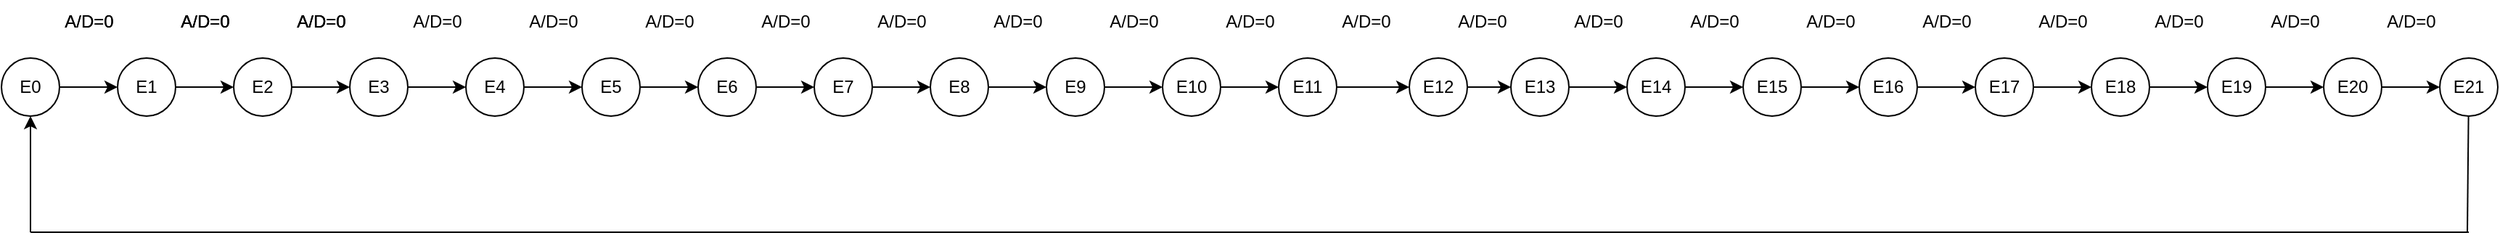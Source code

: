 <mxfile version="20.5.3" type="github">
  <diagram id="IYc-EeCkCWbLkypRfb7z" name="Page-1">
    <mxGraphModel dx="2302" dy="1273" grid="1" gridSize="10" guides="1" tooltips="1" connect="1" arrows="1" fold="1" page="1" pageScale="1" pageWidth="2339" pageHeight="3300" math="0" shadow="0">
      <root>
        <mxCell id="0" />
        <mxCell id="1" parent="0" />
        <mxCell id="dCmdMeFQFRfdLefA6usg-4" value="" style="edgeStyle=orthogonalEdgeStyle;rounded=0;orthogonalLoop=1;jettySize=auto;html=1;" edge="1" parent="1" source="dCmdMeFQFRfdLefA6usg-2" target="dCmdMeFQFRfdLefA6usg-3">
          <mxGeometry relative="1" as="geometry" />
        </mxCell>
        <mxCell id="dCmdMeFQFRfdLefA6usg-2" value="E0" style="ellipse;whiteSpace=wrap;html=1;aspect=fixed;" vertex="1" parent="1">
          <mxGeometry x="120" y="400" width="40" height="40" as="geometry" />
        </mxCell>
        <mxCell id="dCmdMeFQFRfdLefA6usg-6" value="" style="edgeStyle=orthogonalEdgeStyle;rounded=0;orthogonalLoop=1;jettySize=auto;html=1;" edge="1" parent="1" source="dCmdMeFQFRfdLefA6usg-3" target="dCmdMeFQFRfdLefA6usg-5">
          <mxGeometry relative="1" as="geometry" />
        </mxCell>
        <mxCell id="dCmdMeFQFRfdLefA6usg-3" value="E1" style="ellipse;whiteSpace=wrap;html=1;aspect=fixed;" vertex="1" parent="1">
          <mxGeometry x="200" y="400" width="40" height="40" as="geometry" />
        </mxCell>
        <mxCell id="dCmdMeFQFRfdLefA6usg-8" value="" style="edgeStyle=orthogonalEdgeStyle;rounded=0;orthogonalLoop=1;jettySize=auto;html=1;" edge="1" parent="1" source="dCmdMeFQFRfdLefA6usg-5" target="dCmdMeFQFRfdLefA6usg-7">
          <mxGeometry relative="1" as="geometry" />
        </mxCell>
        <mxCell id="dCmdMeFQFRfdLefA6usg-5" value="E2" style="ellipse;whiteSpace=wrap;html=1;aspect=fixed;" vertex="1" parent="1">
          <mxGeometry x="280" y="400" width="40" height="40" as="geometry" />
        </mxCell>
        <mxCell id="dCmdMeFQFRfdLefA6usg-10" value="" style="edgeStyle=orthogonalEdgeStyle;rounded=0;orthogonalLoop=1;jettySize=auto;html=1;" edge="1" parent="1" source="dCmdMeFQFRfdLefA6usg-7" target="dCmdMeFQFRfdLefA6usg-9">
          <mxGeometry relative="1" as="geometry" />
        </mxCell>
        <mxCell id="dCmdMeFQFRfdLefA6usg-7" value="E3" style="ellipse;whiteSpace=wrap;html=1;aspect=fixed;" vertex="1" parent="1">
          <mxGeometry x="360" y="400" width="40" height="40" as="geometry" />
        </mxCell>
        <mxCell id="dCmdMeFQFRfdLefA6usg-12" value="" style="edgeStyle=orthogonalEdgeStyle;rounded=0;orthogonalLoop=1;jettySize=auto;html=1;" edge="1" parent="1" source="dCmdMeFQFRfdLefA6usg-9" target="dCmdMeFQFRfdLefA6usg-11">
          <mxGeometry relative="1" as="geometry" />
        </mxCell>
        <mxCell id="dCmdMeFQFRfdLefA6usg-9" value="E4" style="ellipse;whiteSpace=wrap;html=1;aspect=fixed;" vertex="1" parent="1">
          <mxGeometry x="440" y="400" width="40" height="40" as="geometry" />
        </mxCell>
        <mxCell id="dCmdMeFQFRfdLefA6usg-14" value="" style="edgeStyle=orthogonalEdgeStyle;rounded=0;orthogonalLoop=1;jettySize=auto;html=1;" edge="1" parent="1" source="dCmdMeFQFRfdLefA6usg-11" target="dCmdMeFQFRfdLefA6usg-13">
          <mxGeometry relative="1" as="geometry" />
        </mxCell>
        <mxCell id="dCmdMeFQFRfdLefA6usg-11" value="E5" style="ellipse;whiteSpace=wrap;html=1;aspect=fixed;" vertex="1" parent="1">
          <mxGeometry x="520" y="400" width="40" height="40" as="geometry" />
        </mxCell>
        <mxCell id="dCmdMeFQFRfdLefA6usg-16" value="" style="edgeStyle=orthogonalEdgeStyle;rounded=0;orthogonalLoop=1;jettySize=auto;html=1;" edge="1" parent="1" source="dCmdMeFQFRfdLefA6usg-13" target="dCmdMeFQFRfdLefA6usg-15">
          <mxGeometry relative="1" as="geometry" />
        </mxCell>
        <mxCell id="dCmdMeFQFRfdLefA6usg-13" value="E6" style="ellipse;whiteSpace=wrap;html=1;aspect=fixed;" vertex="1" parent="1">
          <mxGeometry x="600" y="400" width="40" height="40" as="geometry" />
        </mxCell>
        <mxCell id="dCmdMeFQFRfdLefA6usg-18" value="" style="edgeStyle=orthogonalEdgeStyle;rounded=0;orthogonalLoop=1;jettySize=auto;html=1;" edge="1" parent="1" source="dCmdMeFQFRfdLefA6usg-15" target="dCmdMeFQFRfdLefA6usg-17">
          <mxGeometry relative="1" as="geometry" />
        </mxCell>
        <mxCell id="dCmdMeFQFRfdLefA6usg-15" value="E7" style="ellipse;whiteSpace=wrap;html=1;aspect=fixed;" vertex="1" parent="1">
          <mxGeometry x="680" y="400" width="40" height="40" as="geometry" />
        </mxCell>
        <mxCell id="dCmdMeFQFRfdLefA6usg-21" value="" style="edgeStyle=orthogonalEdgeStyle;rounded=0;orthogonalLoop=1;jettySize=auto;html=1;" edge="1" parent="1" source="dCmdMeFQFRfdLefA6usg-17" target="dCmdMeFQFRfdLefA6usg-20">
          <mxGeometry relative="1" as="geometry" />
        </mxCell>
        <mxCell id="dCmdMeFQFRfdLefA6usg-17" value="E8" style="ellipse;whiteSpace=wrap;html=1;aspect=fixed;" vertex="1" parent="1">
          <mxGeometry x="760" y="400" width="40" height="40" as="geometry" />
        </mxCell>
        <mxCell id="dCmdMeFQFRfdLefA6usg-23" value="" style="edgeStyle=orthogonalEdgeStyle;rounded=0;orthogonalLoop=1;jettySize=auto;html=1;" edge="1" parent="1" source="dCmdMeFQFRfdLefA6usg-20" target="dCmdMeFQFRfdLefA6usg-22">
          <mxGeometry relative="1" as="geometry" />
        </mxCell>
        <mxCell id="dCmdMeFQFRfdLefA6usg-20" value="E9" style="ellipse;whiteSpace=wrap;html=1;aspect=fixed;" vertex="1" parent="1">
          <mxGeometry x="840" y="400" width="40" height="40" as="geometry" />
        </mxCell>
        <mxCell id="dCmdMeFQFRfdLefA6usg-25" value="" style="edgeStyle=orthogonalEdgeStyle;rounded=0;orthogonalLoop=1;jettySize=auto;html=1;" edge="1" parent="1" source="dCmdMeFQFRfdLefA6usg-22" target="dCmdMeFQFRfdLefA6usg-24">
          <mxGeometry relative="1" as="geometry" />
        </mxCell>
        <mxCell id="dCmdMeFQFRfdLefA6usg-22" value="E10" style="ellipse;whiteSpace=wrap;html=1;aspect=fixed;" vertex="1" parent="1">
          <mxGeometry x="920" y="400" width="40" height="40" as="geometry" />
        </mxCell>
        <mxCell id="dCmdMeFQFRfdLefA6usg-28" value="" style="edgeStyle=orthogonalEdgeStyle;rounded=0;orthogonalLoop=1;jettySize=auto;html=1;" edge="1" parent="1" source="dCmdMeFQFRfdLefA6usg-24" target="dCmdMeFQFRfdLefA6usg-27">
          <mxGeometry relative="1" as="geometry" />
        </mxCell>
        <mxCell id="dCmdMeFQFRfdLefA6usg-24" value="E11" style="ellipse;whiteSpace=wrap;html=1;aspect=fixed;" vertex="1" parent="1">
          <mxGeometry x="1000" y="400" width="40" height="40" as="geometry" />
        </mxCell>
        <mxCell id="dCmdMeFQFRfdLefA6usg-30" value="" style="edgeStyle=orthogonalEdgeStyle;rounded=0;orthogonalLoop=1;jettySize=auto;html=1;" edge="1" parent="1" source="dCmdMeFQFRfdLefA6usg-27" target="dCmdMeFQFRfdLefA6usg-29">
          <mxGeometry relative="1" as="geometry" />
        </mxCell>
        <mxCell id="dCmdMeFQFRfdLefA6usg-27" value="E12" style="ellipse;whiteSpace=wrap;html=1;aspect=fixed;" vertex="1" parent="1">
          <mxGeometry x="1090" y="400" width="40" height="40" as="geometry" />
        </mxCell>
        <mxCell id="dCmdMeFQFRfdLefA6usg-32" value="" style="edgeStyle=orthogonalEdgeStyle;rounded=0;orthogonalLoop=1;jettySize=auto;html=1;" edge="1" parent="1" source="dCmdMeFQFRfdLefA6usg-29" target="dCmdMeFQFRfdLefA6usg-31">
          <mxGeometry relative="1" as="geometry" />
        </mxCell>
        <mxCell id="dCmdMeFQFRfdLefA6usg-29" value="E13" style="ellipse;whiteSpace=wrap;html=1;aspect=fixed;" vertex="1" parent="1">
          <mxGeometry x="1160" y="400" width="40" height="40" as="geometry" />
        </mxCell>
        <mxCell id="dCmdMeFQFRfdLefA6usg-34" value="" style="edgeStyle=orthogonalEdgeStyle;rounded=0;orthogonalLoop=1;jettySize=auto;html=1;" edge="1" parent="1" source="dCmdMeFQFRfdLefA6usg-31" target="dCmdMeFQFRfdLefA6usg-33">
          <mxGeometry relative="1" as="geometry" />
        </mxCell>
        <mxCell id="dCmdMeFQFRfdLefA6usg-31" value="E14" style="ellipse;whiteSpace=wrap;html=1;aspect=fixed;" vertex="1" parent="1">
          <mxGeometry x="1240" y="400" width="40" height="40" as="geometry" />
        </mxCell>
        <mxCell id="dCmdMeFQFRfdLefA6usg-36" value="" style="edgeStyle=orthogonalEdgeStyle;rounded=0;orthogonalLoop=1;jettySize=auto;html=1;" edge="1" parent="1" source="dCmdMeFQFRfdLefA6usg-33" target="dCmdMeFQFRfdLefA6usg-35">
          <mxGeometry relative="1" as="geometry" />
        </mxCell>
        <mxCell id="dCmdMeFQFRfdLefA6usg-33" value="E15" style="ellipse;whiteSpace=wrap;html=1;aspect=fixed;" vertex="1" parent="1">
          <mxGeometry x="1320" y="400" width="40" height="40" as="geometry" />
        </mxCell>
        <mxCell id="dCmdMeFQFRfdLefA6usg-38" value="" style="edgeStyle=orthogonalEdgeStyle;rounded=0;orthogonalLoop=1;jettySize=auto;html=1;" edge="1" parent="1" source="dCmdMeFQFRfdLefA6usg-35" target="dCmdMeFQFRfdLefA6usg-37">
          <mxGeometry relative="1" as="geometry" />
        </mxCell>
        <mxCell id="dCmdMeFQFRfdLefA6usg-35" value="E16" style="ellipse;whiteSpace=wrap;html=1;aspect=fixed;" vertex="1" parent="1">
          <mxGeometry x="1400" y="400" width="40" height="40" as="geometry" />
        </mxCell>
        <mxCell id="dCmdMeFQFRfdLefA6usg-40" value="" style="edgeStyle=orthogonalEdgeStyle;rounded=0;orthogonalLoop=1;jettySize=auto;html=1;" edge="1" parent="1" source="dCmdMeFQFRfdLefA6usg-37" target="dCmdMeFQFRfdLefA6usg-39">
          <mxGeometry relative="1" as="geometry" />
        </mxCell>
        <mxCell id="dCmdMeFQFRfdLefA6usg-37" value="E17" style="ellipse;whiteSpace=wrap;html=1;aspect=fixed;" vertex="1" parent="1">
          <mxGeometry x="1480" y="400" width="40" height="40" as="geometry" />
        </mxCell>
        <mxCell id="dCmdMeFQFRfdLefA6usg-42" value="" style="edgeStyle=orthogonalEdgeStyle;rounded=0;orthogonalLoop=1;jettySize=auto;html=1;" edge="1" parent="1" source="dCmdMeFQFRfdLefA6usg-39" target="dCmdMeFQFRfdLefA6usg-41">
          <mxGeometry relative="1" as="geometry" />
        </mxCell>
        <mxCell id="dCmdMeFQFRfdLefA6usg-39" value="E18" style="ellipse;whiteSpace=wrap;html=1;aspect=fixed;" vertex="1" parent="1">
          <mxGeometry x="1560" y="400" width="40" height="40" as="geometry" />
        </mxCell>
        <mxCell id="dCmdMeFQFRfdLefA6usg-44" value="" style="edgeStyle=orthogonalEdgeStyle;rounded=0;orthogonalLoop=1;jettySize=auto;html=1;" edge="1" parent="1" source="dCmdMeFQFRfdLefA6usg-41" target="dCmdMeFQFRfdLefA6usg-43">
          <mxGeometry relative="1" as="geometry" />
        </mxCell>
        <mxCell id="dCmdMeFQFRfdLefA6usg-41" value="E19" style="ellipse;whiteSpace=wrap;html=1;aspect=fixed;" vertex="1" parent="1">
          <mxGeometry x="1640" y="400" width="40" height="40" as="geometry" />
        </mxCell>
        <mxCell id="dCmdMeFQFRfdLefA6usg-46" value="" style="edgeStyle=orthogonalEdgeStyle;rounded=0;orthogonalLoop=1;jettySize=auto;html=1;" edge="1" parent="1" source="dCmdMeFQFRfdLefA6usg-43" target="dCmdMeFQFRfdLefA6usg-45">
          <mxGeometry relative="1" as="geometry" />
        </mxCell>
        <mxCell id="dCmdMeFQFRfdLefA6usg-43" value="E20" style="ellipse;whiteSpace=wrap;html=1;aspect=fixed;" vertex="1" parent="1">
          <mxGeometry x="1720" y="400" width="40" height="40" as="geometry" />
        </mxCell>
        <mxCell id="dCmdMeFQFRfdLefA6usg-45" value="E21" style="ellipse;whiteSpace=wrap;html=1;aspect=fixed;" vertex="1" parent="1">
          <mxGeometry x="1800" y="400" width="40" height="40" as="geometry" />
        </mxCell>
        <mxCell id="dCmdMeFQFRfdLefA6usg-47" value="A/D=0" style="text;html=1;align=center;verticalAlign=middle;resizable=0;points=[];autosize=1;strokeColor=none;fillColor=none;" vertex="1" parent="1">
          <mxGeometry x="150" y="360" width="60" height="30" as="geometry" />
        </mxCell>
        <mxCell id="dCmdMeFQFRfdLefA6usg-49" value="A/D=0" style="text;html=1;align=center;verticalAlign=middle;resizable=0;points=[];autosize=1;strokeColor=none;fillColor=none;" vertex="1" parent="1">
          <mxGeometry x="230" y="360" width="60" height="30" as="geometry" />
        </mxCell>
        <mxCell id="dCmdMeFQFRfdLefA6usg-50" value="A/D=0" style="text;html=1;align=center;verticalAlign=middle;resizable=0;points=[];autosize=1;strokeColor=none;fillColor=none;" vertex="1" parent="1">
          <mxGeometry x="310" y="360" width="60" height="30" as="geometry" />
        </mxCell>
        <mxCell id="dCmdMeFQFRfdLefA6usg-51" value="A/D=0" style="text;html=1;align=center;verticalAlign=middle;resizable=0;points=[];autosize=1;strokeColor=none;fillColor=none;" vertex="1" parent="1">
          <mxGeometry x="310" y="360" width="60" height="30" as="geometry" />
        </mxCell>
        <mxCell id="dCmdMeFQFRfdLefA6usg-52" value="A/D=0" style="text;html=1;align=center;verticalAlign=middle;resizable=0;points=[];autosize=1;strokeColor=none;fillColor=none;" vertex="1" parent="1">
          <mxGeometry x="230" y="360" width="60" height="30" as="geometry" />
        </mxCell>
        <mxCell id="dCmdMeFQFRfdLefA6usg-53" value="A/D=0" style="text;html=1;align=center;verticalAlign=middle;resizable=0;points=[];autosize=1;strokeColor=none;fillColor=none;" vertex="1" parent="1">
          <mxGeometry x="310" y="360" width="60" height="30" as="geometry" />
        </mxCell>
        <mxCell id="dCmdMeFQFRfdLefA6usg-54" value="A/D=0" style="text;html=1;align=center;verticalAlign=middle;resizable=0;points=[];autosize=1;strokeColor=none;fillColor=none;" vertex="1" parent="1">
          <mxGeometry x="230" y="360" width="60" height="30" as="geometry" />
        </mxCell>
        <mxCell id="dCmdMeFQFRfdLefA6usg-55" value="A/D=0" style="text;html=1;align=center;verticalAlign=middle;resizable=0;points=[];autosize=1;strokeColor=none;fillColor=none;" vertex="1" parent="1">
          <mxGeometry x="150" y="360" width="60" height="30" as="geometry" />
        </mxCell>
        <mxCell id="dCmdMeFQFRfdLefA6usg-56" value="A/D=0" style="text;html=1;align=center;verticalAlign=middle;resizable=0;points=[];autosize=1;strokeColor=none;fillColor=none;" vertex="1" parent="1">
          <mxGeometry x="550" y="360" width="60" height="30" as="geometry" />
        </mxCell>
        <mxCell id="dCmdMeFQFRfdLefA6usg-57" value="A/D=0" style="text;html=1;align=center;verticalAlign=middle;resizable=0;points=[];autosize=1;strokeColor=none;fillColor=none;" vertex="1" parent="1">
          <mxGeometry x="470" y="360" width="60" height="30" as="geometry" />
        </mxCell>
        <mxCell id="dCmdMeFQFRfdLefA6usg-58" value="A/D=0" style="text;html=1;align=center;verticalAlign=middle;resizable=0;points=[];autosize=1;strokeColor=none;fillColor=none;" vertex="1" parent="1">
          <mxGeometry x="390" y="360" width="60" height="30" as="geometry" />
        </mxCell>
        <mxCell id="dCmdMeFQFRfdLefA6usg-59" value="A/D=0" style="text;html=1;align=center;verticalAlign=middle;resizable=0;points=[];autosize=1;strokeColor=none;fillColor=none;" vertex="1" parent="1">
          <mxGeometry x="790" y="360" width="60" height="30" as="geometry" />
        </mxCell>
        <mxCell id="dCmdMeFQFRfdLefA6usg-60" value="A/D=0" style="text;html=1;align=center;verticalAlign=middle;resizable=0;points=[];autosize=1;strokeColor=none;fillColor=none;" vertex="1" parent="1">
          <mxGeometry x="710" y="360" width="60" height="30" as="geometry" />
        </mxCell>
        <mxCell id="dCmdMeFQFRfdLefA6usg-61" value="A/D=0" style="text;html=1;align=center;verticalAlign=middle;resizable=0;points=[];autosize=1;strokeColor=none;fillColor=none;" vertex="1" parent="1">
          <mxGeometry x="630" y="360" width="60" height="30" as="geometry" />
        </mxCell>
        <mxCell id="dCmdMeFQFRfdLefA6usg-71" value="A/D=0" style="text;html=1;align=center;verticalAlign=middle;resizable=0;points=[];autosize=1;strokeColor=none;fillColor=none;" vertex="1" parent="1">
          <mxGeometry x="1030" y="360" width="60" height="30" as="geometry" />
        </mxCell>
        <mxCell id="dCmdMeFQFRfdLefA6usg-72" value="A/D=0" style="text;html=1;align=center;verticalAlign=middle;resizable=0;points=[];autosize=1;strokeColor=none;fillColor=none;" vertex="1" parent="1">
          <mxGeometry x="950" y="360" width="60" height="30" as="geometry" />
        </mxCell>
        <mxCell id="dCmdMeFQFRfdLefA6usg-73" value="A/D=0" style="text;html=1;align=center;verticalAlign=middle;resizable=0;points=[];autosize=1;strokeColor=none;fillColor=none;" vertex="1" parent="1">
          <mxGeometry x="870" y="360" width="60" height="30" as="geometry" />
        </mxCell>
        <mxCell id="dCmdMeFQFRfdLefA6usg-74" value="A/D=0" style="text;html=1;align=center;verticalAlign=middle;resizable=0;points=[];autosize=1;strokeColor=none;fillColor=none;" vertex="1" parent="1">
          <mxGeometry x="1270" y="360" width="60" height="30" as="geometry" />
        </mxCell>
        <mxCell id="dCmdMeFQFRfdLefA6usg-75" value="A/D=0" style="text;html=1;align=center;verticalAlign=middle;resizable=0;points=[];autosize=1;strokeColor=none;fillColor=none;" vertex="1" parent="1">
          <mxGeometry x="1190" y="360" width="60" height="30" as="geometry" />
        </mxCell>
        <mxCell id="dCmdMeFQFRfdLefA6usg-76" value="A/D=0" style="text;html=1;align=center;verticalAlign=middle;resizable=0;points=[];autosize=1;strokeColor=none;fillColor=none;" vertex="1" parent="1">
          <mxGeometry x="1110" y="360" width="60" height="30" as="geometry" />
        </mxCell>
        <mxCell id="dCmdMeFQFRfdLefA6usg-77" value="A/D=0" style="text;html=1;align=center;verticalAlign=middle;resizable=0;points=[];autosize=1;strokeColor=none;fillColor=none;" vertex="1" parent="1">
          <mxGeometry x="1510" y="360" width="60" height="30" as="geometry" />
        </mxCell>
        <mxCell id="dCmdMeFQFRfdLefA6usg-78" value="A/D=0" style="text;html=1;align=center;verticalAlign=middle;resizable=0;points=[];autosize=1;strokeColor=none;fillColor=none;" vertex="1" parent="1">
          <mxGeometry x="1430" y="360" width="60" height="30" as="geometry" />
        </mxCell>
        <mxCell id="dCmdMeFQFRfdLefA6usg-79" value="A/D=0" style="text;html=1;align=center;verticalAlign=middle;resizable=0;points=[];autosize=1;strokeColor=none;fillColor=none;" vertex="1" parent="1">
          <mxGeometry x="1350" y="360" width="60" height="30" as="geometry" />
        </mxCell>
        <mxCell id="dCmdMeFQFRfdLefA6usg-80" value="A/D=0" style="text;html=1;align=center;verticalAlign=middle;resizable=0;points=[];autosize=1;strokeColor=none;fillColor=none;" vertex="1" parent="1">
          <mxGeometry x="1750" y="360" width="60" height="30" as="geometry" />
        </mxCell>
        <mxCell id="dCmdMeFQFRfdLefA6usg-81" value="A/D=0" style="text;html=1;align=center;verticalAlign=middle;resizable=0;points=[];autosize=1;strokeColor=none;fillColor=none;" vertex="1" parent="1">
          <mxGeometry x="1670" y="360" width="60" height="30" as="geometry" />
        </mxCell>
        <mxCell id="dCmdMeFQFRfdLefA6usg-82" value="A/D=0" style="text;html=1;align=center;verticalAlign=middle;resizable=0;points=[];autosize=1;strokeColor=none;fillColor=none;" vertex="1" parent="1">
          <mxGeometry x="1590" y="360" width="60" height="30" as="geometry" />
        </mxCell>
        <mxCell id="dCmdMeFQFRfdLefA6usg-85" value="" style="endArrow=none;html=1;rounded=0;" edge="1" parent="1" target="dCmdMeFQFRfdLefA6usg-45">
          <mxGeometry width="50" height="50" relative="1" as="geometry">
            <mxPoint x="1819" y="520" as="sourcePoint" />
            <mxPoint x="1819.17" y="450.0" as="targetPoint" />
          </mxGeometry>
        </mxCell>
        <mxCell id="dCmdMeFQFRfdLefA6usg-86" value="" style="endArrow=none;html=1;rounded=0;" edge="1" parent="1">
          <mxGeometry width="50" height="50" relative="1" as="geometry">
            <mxPoint x="140" y="520" as="sourcePoint" />
            <mxPoint x="1820" y="520" as="targetPoint" />
          </mxGeometry>
        </mxCell>
        <mxCell id="dCmdMeFQFRfdLefA6usg-88" value="" style="endArrow=classic;html=1;rounded=0;entryX=0.5;entryY=1;entryDx=0;entryDy=0;" edge="1" parent="1" target="dCmdMeFQFRfdLefA6usg-2">
          <mxGeometry width="50" height="50" relative="1" as="geometry">
            <mxPoint x="140" y="520" as="sourcePoint" />
            <mxPoint x="190" y="470" as="targetPoint" />
          </mxGeometry>
        </mxCell>
      </root>
    </mxGraphModel>
  </diagram>
</mxfile>
